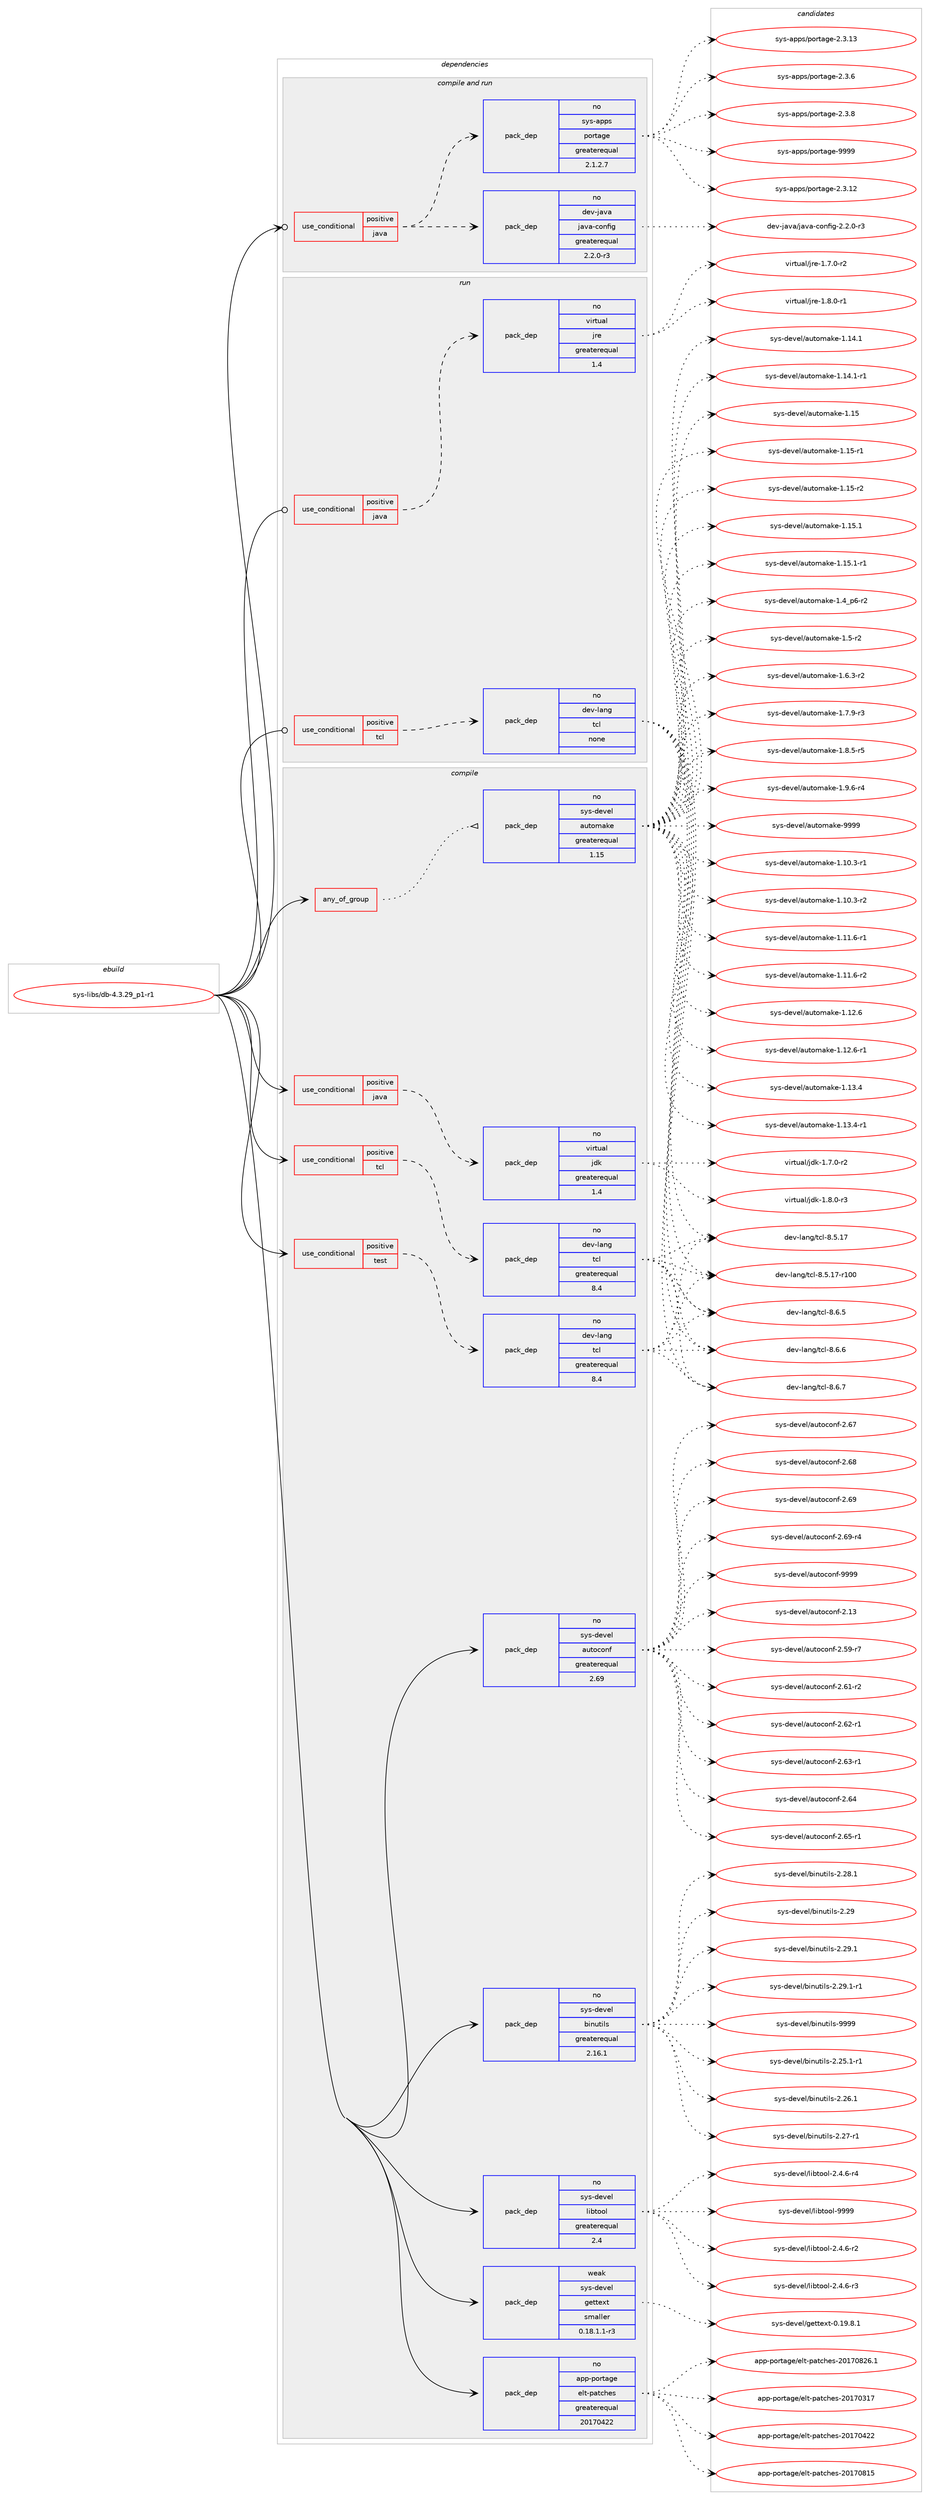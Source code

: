 digraph prolog {

# *************
# Graph options
# *************

newrank=true;
concentrate=true;
compound=true;
graph [rankdir=LR,fontname=Helvetica,fontsize=10,ranksep=1.5];#, ranksep=2.5, nodesep=0.2];
edge  [arrowhead=vee];
node  [fontname=Helvetica,fontsize=10];

# **********
# The ebuild
# **********

subgraph cluster_leftcol {
color=gray;
rank=same;
label=<<i>ebuild</i>>;
id [label="sys-libs/db-4.3.29_p1-r1", color=red, width=4, href="../sys-libs/db-4.3.29_p1-r1.svg"];
}

# ****************
# The dependencies
# ****************

subgraph cluster_midcol {
color=gray;
label=<<i>dependencies</i>>;
subgraph cluster_compile {
fillcolor="#eeeeee";
style=filled;
label=<<i>compile</i>>;
subgraph any8389 {
dependency493615 [label=<<TABLE BORDER="0" CELLBORDER="1" CELLSPACING="0" CELLPADDING="4"><TR><TD CELLPADDING="10">any_of_group</TD></TR></TABLE>>, shape=none, color=red];subgraph pack366933 {
dependency493616 [label=<<TABLE BORDER="0" CELLBORDER="1" CELLSPACING="0" CELLPADDING="4" WIDTH="220"><TR><TD ROWSPAN="6" CELLPADDING="30">pack_dep</TD></TR><TR><TD WIDTH="110">no</TD></TR><TR><TD>sys-devel</TD></TR><TR><TD>automake</TD></TR><TR><TD>greaterequal</TD></TR><TR><TD>1.15</TD></TR></TABLE>>, shape=none, color=blue];
}
dependency493615:e -> dependency493616:w [weight=20,style="dotted",arrowhead="oinv"];
}
id:e -> dependency493615:w [weight=20,style="solid",arrowhead="vee"];
subgraph cond117984 {
dependency493617 [label=<<TABLE BORDER="0" CELLBORDER="1" CELLSPACING="0" CELLPADDING="4"><TR><TD ROWSPAN="3" CELLPADDING="10">use_conditional</TD></TR><TR><TD>positive</TD></TR><TR><TD>java</TD></TR></TABLE>>, shape=none, color=red];
subgraph pack366934 {
dependency493618 [label=<<TABLE BORDER="0" CELLBORDER="1" CELLSPACING="0" CELLPADDING="4" WIDTH="220"><TR><TD ROWSPAN="6" CELLPADDING="30">pack_dep</TD></TR><TR><TD WIDTH="110">no</TD></TR><TR><TD>virtual</TD></TR><TR><TD>jdk</TD></TR><TR><TD>greaterequal</TD></TR><TR><TD>1.4</TD></TR></TABLE>>, shape=none, color=blue];
}
dependency493617:e -> dependency493618:w [weight=20,style="dashed",arrowhead="vee"];
}
id:e -> dependency493617:w [weight=20,style="solid",arrowhead="vee"];
subgraph cond117985 {
dependency493619 [label=<<TABLE BORDER="0" CELLBORDER="1" CELLSPACING="0" CELLPADDING="4"><TR><TD ROWSPAN="3" CELLPADDING="10">use_conditional</TD></TR><TR><TD>positive</TD></TR><TR><TD>tcl</TD></TR></TABLE>>, shape=none, color=red];
subgraph pack366935 {
dependency493620 [label=<<TABLE BORDER="0" CELLBORDER="1" CELLSPACING="0" CELLPADDING="4" WIDTH="220"><TR><TD ROWSPAN="6" CELLPADDING="30">pack_dep</TD></TR><TR><TD WIDTH="110">no</TD></TR><TR><TD>dev-lang</TD></TR><TR><TD>tcl</TD></TR><TR><TD>greaterequal</TD></TR><TR><TD>8.4</TD></TR></TABLE>>, shape=none, color=blue];
}
dependency493619:e -> dependency493620:w [weight=20,style="dashed",arrowhead="vee"];
}
id:e -> dependency493619:w [weight=20,style="solid",arrowhead="vee"];
subgraph cond117986 {
dependency493621 [label=<<TABLE BORDER="0" CELLBORDER="1" CELLSPACING="0" CELLPADDING="4"><TR><TD ROWSPAN="3" CELLPADDING="10">use_conditional</TD></TR><TR><TD>positive</TD></TR><TR><TD>test</TD></TR></TABLE>>, shape=none, color=red];
subgraph pack366936 {
dependency493622 [label=<<TABLE BORDER="0" CELLBORDER="1" CELLSPACING="0" CELLPADDING="4" WIDTH="220"><TR><TD ROWSPAN="6" CELLPADDING="30">pack_dep</TD></TR><TR><TD WIDTH="110">no</TD></TR><TR><TD>dev-lang</TD></TR><TR><TD>tcl</TD></TR><TR><TD>greaterequal</TD></TR><TR><TD>8.4</TD></TR></TABLE>>, shape=none, color=blue];
}
dependency493621:e -> dependency493622:w [weight=20,style="dashed",arrowhead="vee"];
}
id:e -> dependency493621:w [weight=20,style="solid",arrowhead="vee"];
subgraph pack366937 {
dependency493623 [label=<<TABLE BORDER="0" CELLBORDER="1" CELLSPACING="0" CELLPADDING="4" WIDTH="220"><TR><TD ROWSPAN="6" CELLPADDING="30">pack_dep</TD></TR><TR><TD WIDTH="110">no</TD></TR><TR><TD>app-portage</TD></TR><TR><TD>elt-patches</TD></TR><TR><TD>greaterequal</TD></TR><TR><TD>20170422</TD></TR></TABLE>>, shape=none, color=blue];
}
id:e -> dependency493623:w [weight=20,style="solid",arrowhead="vee"];
subgraph pack366938 {
dependency493624 [label=<<TABLE BORDER="0" CELLBORDER="1" CELLSPACING="0" CELLPADDING="4" WIDTH="220"><TR><TD ROWSPAN="6" CELLPADDING="30">pack_dep</TD></TR><TR><TD WIDTH="110">no</TD></TR><TR><TD>sys-devel</TD></TR><TR><TD>autoconf</TD></TR><TR><TD>greaterequal</TD></TR><TR><TD>2.69</TD></TR></TABLE>>, shape=none, color=blue];
}
id:e -> dependency493624:w [weight=20,style="solid",arrowhead="vee"];
subgraph pack366939 {
dependency493625 [label=<<TABLE BORDER="0" CELLBORDER="1" CELLSPACING="0" CELLPADDING="4" WIDTH="220"><TR><TD ROWSPAN="6" CELLPADDING="30">pack_dep</TD></TR><TR><TD WIDTH="110">no</TD></TR><TR><TD>sys-devel</TD></TR><TR><TD>binutils</TD></TR><TR><TD>greaterequal</TD></TR><TR><TD>2.16.1</TD></TR></TABLE>>, shape=none, color=blue];
}
id:e -> dependency493625:w [weight=20,style="solid",arrowhead="vee"];
subgraph pack366940 {
dependency493626 [label=<<TABLE BORDER="0" CELLBORDER="1" CELLSPACING="0" CELLPADDING="4" WIDTH="220"><TR><TD ROWSPAN="6" CELLPADDING="30">pack_dep</TD></TR><TR><TD WIDTH="110">no</TD></TR><TR><TD>sys-devel</TD></TR><TR><TD>libtool</TD></TR><TR><TD>greaterequal</TD></TR><TR><TD>2.4</TD></TR></TABLE>>, shape=none, color=blue];
}
id:e -> dependency493626:w [weight=20,style="solid",arrowhead="vee"];
subgraph pack366941 {
dependency493627 [label=<<TABLE BORDER="0" CELLBORDER="1" CELLSPACING="0" CELLPADDING="4" WIDTH="220"><TR><TD ROWSPAN="6" CELLPADDING="30">pack_dep</TD></TR><TR><TD WIDTH="110">weak</TD></TR><TR><TD>sys-devel</TD></TR><TR><TD>gettext</TD></TR><TR><TD>smaller</TD></TR><TR><TD>0.18.1.1-r3</TD></TR></TABLE>>, shape=none, color=blue];
}
id:e -> dependency493627:w [weight=20,style="solid",arrowhead="vee"];
}
subgraph cluster_compileandrun {
fillcolor="#eeeeee";
style=filled;
label=<<i>compile and run</i>>;
subgraph cond117987 {
dependency493628 [label=<<TABLE BORDER="0" CELLBORDER="1" CELLSPACING="0" CELLPADDING="4"><TR><TD ROWSPAN="3" CELLPADDING="10">use_conditional</TD></TR><TR><TD>positive</TD></TR><TR><TD>java</TD></TR></TABLE>>, shape=none, color=red];
subgraph pack366942 {
dependency493629 [label=<<TABLE BORDER="0" CELLBORDER="1" CELLSPACING="0" CELLPADDING="4" WIDTH="220"><TR><TD ROWSPAN="6" CELLPADDING="30">pack_dep</TD></TR><TR><TD WIDTH="110">no</TD></TR><TR><TD>dev-java</TD></TR><TR><TD>java-config</TD></TR><TR><TD>greaterequal</TD></TR><TR><TD>2.2.0-r3</TD></TR></TABLE>>, shape=none, color=blue];
}
dependency493628:e -> dependency493629:w [weight=20,style="dashed",arrowhead="vee"];
subgraph pack366943 {
dependency493630 [label=<<TABLE BORDER="0" CELLBORDER="1" CELLSPACING="0" CELLPADDING="4" WIDTH="220"><TR><TD ROWSPAN="6" CELLPADDING="30">pack_dep</TD></TR><TR><TD WIDTH="110">no</TD></TR><TR><TD>sys-apps</TD></TR><TR><TD>portage</TD></TR><TR><TD>greaterequal</TD></TR><TR><TD>2.1.2.7</TD></TR></TABLE>>, shape=none, color=blue];
}
dependency493628:e -> dependency493630:w [weight=20,style="dashed",arrowhead="vee"];
}
id:e -> dependency493628:w [weight=20,style="solid",arrowhead="odotvee"];
}
subgraph cluster_run {
fillcolor="#eeeeee";
style=filled;
label=<<i>run</i>>;
subgraph cond117988 {
dependency493631 [label=<<TABLE BORDER="0" CELLBORDER="1" CELLSPACING="0" CELLPADDING="4"><TR><TD ROWSPAN="3" CELLPADDING="10">use_conditional</TD></TR><TR><TD>positive</TD></TR><TR><TD>java</TD></TR></TABLE>>, shape=none, color=red];
subgraph pack366944 {
dependency493632 [label=<<TABLE BORDER="0" CELLBORDER="1" CELLSPACING="0" CELLPADDING="4" WIDTH="220"><TR><TD ROWSPAN="6" CELLPADDING="30">pack_dep</TD></TR><TR><TD WIDTH="110">no</TD></TR><TR><TD>virtual</TD></TR><TR><TD>jre</TD></TR><TR><TD>greaterequal</TD></TR><TR><TD>1.4</TD></TR></TABLE>>, shape=none, color=blue];
}
dependency493631:e -> dependency493632:w [weight=20,style="dashed",arrowhead="vee"];
}
id:e -> dependency493631:w [weight=20,style="solid",arrowhead="odot"];
subgraph cond117989 {
dependency493633 [label=<<TABLE BORDER="0" CELLBORDER="1" CELLSPACING="0" CELLPADDING="4"><TR><TD ROWSPAN="3" CELLPADDING="10">use_conditional</TD></TR><TR><TD>positive</TD></TR><TR><TD>tcl</TD></TR></TABLE>>, shape=none, color=red];
subgraph pack366945 {
dependency493634 [label=<<TABLE BORDER="0" CELLBORDER="1" CELLSPACING="0" CELLPADDING="4" WIDTH="220"><TR><TD ROWSPAN="6" CELLPADDING="30">pack_dep</TD></TR><TR><TD WIDTH="110">no</TD></TR><TR><TD>dev-lang</TD></TR><TR><TD>tcl</TD></TR><TR><TD>none</TD></TR><TR><TD></TD></TR></TABLE>>, shape=none, color=blue];
}
dependency493633:e -> dependency493634:w [weight=20,style="dashed",arrowhead="vee"];
}
id:e -> dependency493633:w [weight=20,style="solid",arrowhead="odot"];
}
}

# **************
# The candidates
# **************

subgraph cluster_choices {
rank=same;
color=gray;
label=<<i>candidates</i>>;

subgraph choice366933 {
color=black;
nodesep=1;
choice11512111545100101118101108479711711611110997107101454946494846514511449 [label="sys-devel/automake-1.10.3-r1", color=red, width=4,href="../sys-devel/automake-1.10.3-r1.svg"];
choice11512111545100101118101108479711711611110997107101454946494846514511450 [label="sys-devel/automake-1.10.3-r2", color=red, width=4,href="../sys-devel/automake-1.10.3-r2.svg"];
choice11512111545100101118101108479711711611110997107101454946494946544511449 [label="sys-devel/automake-1.11.6-r1", color=red, width=4,href="../sys-devel/automake-1.11.6-r1.svg"];
choice11512111545100101118101108479711711611110997107101454946494946544511450 [label="sys-devel/automake-1.11.6-r2", color=red, width=4,href="../sys-devel/automake-1.11.6-r2.svg"];
choice1151211154510010111810110847971171161111099710710145494649504654 [label="sys-devel/automake-1.12.6", color=red, width=4,href="../sys-devel/automake-1.12.6.svg"];
choice11512111545100101118101108479711711611110997107101454946495046544511449 [label="sys-devel/automake-1.12.6-r1", color=red, width=4,href="../sys-devel/automake-1.12.6-r1.svg"];
choice1151211154510010111810110847971171161111099710710145494649514652 [label="sys-devel/automake-1.13.4", color=red, width=4,href="../sys-devel/automake-1.13.4.svg"];
choice11512111545100101118101108479711711611110997107101454946495146524511449 [label="sys-devel/automake-1.13.4-r1", color=red, width=4,href="../sys-devel/automake-1.13.4-r1.svg"];
choice1151211154510010111810110847971171161111099710710145494649524649 [label="sys-devel/automake-1.14.1", color=red, width=4,href="../sys-devel/automake-1.14.1.svg"];
choice11512111545100101118101108479711711611110997107101454946495246494511449 [label="sys-devel/automake-1.14.1-r1", color=red, width=4,href="../sys-devel/automake-1.14.1-r1.svg"];
choice115121115451001011181011084797117116111109971071014549464953 [label="sys-devel/automake-1.15", color=red, width=4,href="../sys-devel/automake-1.15.svg"];
choice1151211154510010111810110847971171161111099710710145494649534511449 [label="sys-devel/automake-1.15-r1", color=red, width=4,href="../sys-devel/automake-1.15-r1.svg"];
choice1151211154510010111810110847971171161111099710710145494649534511450 [label="sys-devel/automake-1.15-r2", color=red, width=4,href="../sys-devel/automake-1.15-r2.svg"];
choice1151211154510010111810110847971171161111099710710145494649534649 [label="sys-devel/automake-1.15.1", color=red, width=4,href="../sys-devel/automake-1.15.1.svg"];
choice11512111545100101118101108479711711611110997107101454946495346494511449 [label="sys-devel/automake-1.15.1-r1", color=red, width=4,href="../sys-devel/automake-1.15.1-r1.svg"];
choice115121115451001011181011084797117116111109971071014549465295112544511450 [label="sys-devel/automake-1.4_p6-r2", color=red, width=4,href="../sys-devel/automake-1.4_p6-r2.svg"];
choice11512111545100101118101108479711711611110997107101454946534511450 [label="sys-devel/automake-1.5-r2", color=red, width=4,href="../sys-devel/automake-1.5-r2.svg"];
choice115121115451001011181011084797117116111109971071014549465446514511450 [label="sys-devel/automake-1.6.3-r2", color=red, width=4,href="../sys-devel/automake-1.6.3-r2.svg"];
choice115121115451001011181011084797117116111109971071014549465546574511451 [label="sys-devel/automake-1.7.9-r3", color=red, width=4,href="../sys-devel/automake-1.7.9-r3.svg"];
choice115121115451001011181011084797117116111109971071014549465646534511453 [label="sys-devel/automake-1.8.5-r5", color=red, width=4,href="../sys-devel/automake-1.8.5-r5.svg"];
choice115121115451001011181011084797117116111109971071014549465746544511452 [label="sys-devel/automake-1.9.6-r4", color=red, width=4,href="../sys-devel/automake-1.9.6-r4.svg"];
choice115121115451001011181011084797117116111109971071014557575757 [label="sys-devel/automake-9999", color=red, width=4,href="../sys-devel/automake-9999.svg"];
dependency493616:e -> choice11512111545100101118101108479711711611110997107101454946494846514511449:w [style=dotted,weight="100"];
dependency493616:e -> choice11512111545100101118101108479711711611110997107101454946494846514511450:w [style=dotted,weight="100"];
dependency493616:e -> choice11512111545100101118101108479711711611110997107101454946494946544511449:w [style=dotted,weight="100"];
dependency493616:e -> choice11512111545100101118101108479711711611110997107101454946494946544511450:w [style=dotted,weight="100"];
dependency493616:e -> choice1151211154510010111810110847971171161111099710710145494649504654:w [style=dotted,weight="100"];
dependency493616:e -> choice11512111545100101118101108479711711611110997107101454946495046544511449:w [style=dotted,weight="100"];
dependency493616:e -> choice1151211154510010111810110847971171161111099710710145494649514652:w [style=dotted,weight="100"];
dependency493616:e -> choice11512111545100101118101108479711711611110997107101454946495146524511449:w [style=dotted,weight="100"];
dependency493616:e -> choice1151211154510010111810110847971171161111099710710145494649524649:w [style=dotted,weight="100"];
dependency493616:e -> choice11512111545100101118101108479711711611110997107101454946495246494511449:w [style=dotted,weight="100"];
dependency493616:e -> choice115121115451001011181011084797117116111109971071014549464953:w [style=dotted,weight="100"];
dependency493616:e -> choice1151211154510010111810110847971171161111099710710145494649534511449:w [style=dotted,weight="100"];
dependency493616:e -> choice1151211154510010111810110847971171161111099710710145494649534511450:w [style=dotted,weight="100"];
dependency493616:e -> choice1151211154510010111810110847971171161111099710710145494649534649:w [style=dotted,weight="100"];
dependency493616:e -> choice11512111545100101118101108479711711611110997107101454946495346494511449:w [style=dotted,weight="100"];
dependency493616:e -> choice115121115451001011181011084797117116111109971071014549465295112544511450:w [style=dotted,weight="100"];
dependency493616:e -> choice11512111545100101118101108479711711611110997107101454946534511450:w [style=dotted,weight="100"];
dependency493616:e -> choice115121115451001011181011084797117116111109971071014549465446514511450:w [style=dotted,weight="100"];
dependency493616:e -> choice115121115451001011181011084797117116111109971071014549465546574511451:w [style=dotted,weight="100"];
dependency493616:e -> choice115121115451001011181011084797117116111109971071014549465646534511453:w [style=dotted,weight="100"];
dependency493616:e -> choice115121115451001011181011084797117116111109971071014549465746544511452:w [style=dotted,weight="100"];
dependency493616:e -> choice115121115451001011181011084797117116111109971071014557575757:w [style=dotted,weight="100"];
}
subgraph choice366934 {
color=black;
nodesep=1;
choice11810511411611797108471061001074549465546484511450 [label="virtual/jdk-1.7.0-r2", color=red, width=4,href="../virtual/jdk-1.7.0-r2.svg"];
choice11810511411611797108471061001074549465646484511451 [label="virtual/jdk-1.8.0-r3", color=red, width=4,href="../virtual/jdk-1.8.0-r3.svg"];
dependency493618:e -> choice11810511411611797108471061001074549465546484511450:w [style=dotted,weight="100"];
dependency493618:e -> choice11810511411611797108471061001074549465646484511451:w [style=dotted,weight="100"];
}
subgraph choice366935 {
color=black;
nodesep=1;
choice1001011184510897110103471169910845564653464955 [label="dev-lang/tcl-8.5.17", color=red, width=4,href="../dev-lang/tcl-8.5.17.svg"];
choice100101118451089711010347116991084556465346495545114494848 [label="dev-lang/tcl-8.5.17-r100", color=red, width=4,href="../dev-lang/tcl-8.5.17-r100.svg"];
choice10010111845108971101034711699108455646544653 [label="dev-lang/tcl-8.6.5", color=red, width=4,href="../dev-lang/tcl-8.6.5.svg"];
choice10010111845108971101034711699108455646544654 [label="dev-lang/tcl-8.6.6", color=red, width=4,href="../dev-lang/tcl-8.6.6.svg"];
choice10010111845108971101034711699108455646544655 [label="dev-lang/tcl-8.6.7", color=red, width=4,href="../dev-lang/tcl-8.6.7.svg"];
dependency493620:e -> choice1001011184510897110103471169910845564653464955:w [style=dotted,weight="100"];
dependency493620:e -> choice100101118451089711010347116991084556465346495545114494848:w [style=dotted,weight="100"];
dependency493620:e -> choice10010111845108971101034711699108455646544653:w [style=dotted,weight="100"];
dependency493620:e -> choice10010111845108971101034711699108455646544654:w [style=dotted,weight="100"];
dependency493620:e -> choice10010111845108971101034711699108455646544655:w [style=dotted,weight="100"];
}
subgraph choice366936 {
color=black;
nodesep=1;
choice1001011184510897110103471169910845564653464955 [label="dev-lang/tcl-8.5.17", color=red, width=4,href="../dev-lang/tcl-8.5.17.svg"];
choice100101118451089711010347116991084556465346495545114494848 [label="dev-lang/tcl-8.5.17-r100", color=red, width=4,href="../dev-lang/tcl-8.5.17-r100.svg"];
choice10010111845108971101034711699108455646544653 [label="dev-lang/tcl-8.6.5", color=red, width=4,href="../dev-lang/tcl-8.6.5.svg"];
choice10010111845108971101034711699108455646544654 [label="dev-lang/tcl-8.6.6", color=red, width=4,href="../dev-lang/tcl-8.6.6.svg"];
choice10010111845108971101034711699108455646544655 [label="dev-lang/tcl-8.6.7", color=red, width=4,href="../dev-lang/tcl-8.6.7.svg"];
dependency493622:e -> choice1001011184510897110103471169910845564653464955:w [style=dotted,weight="100"];
dependency493622:e -> choice100101118451089711010347116991084556465346495545114494848:w [style=dotted,weight="100"];
dependency493622:e -> choice10010111845108971101034711699108455646544653:w [style=dotted,weight="100"];
dependency493622:e -> choice10010111845108971101034711699108455646544654:w [style=dotted,weight="100"];
dependency493622:e -> choice10010111845108971101034711699108455646544655:w [style=dotted,weight="100"];
}
subgraph choice366937 {
color=black;
nodesep=1;
choice97112112451121111141169710310147101108116451129711699104101115455048495548514955 [label="app-portage/elt-patches-20170317", color=red, width=4,href="../app-portage/elt-patches-20170317.svg"];
choice97112112451121111141169710310147101108116451129711699104101115455048495548525050 [label="app-portage/elt-patches-20170422", color=red, width=4,href="../app-portage/elt-patches-20170422.svg"];
choice97112112451121111141169710310147101108116451129711699104101115455048495548564953 [label="app-portage/elt-patches-20170815", color=red, width=4,href="../app-portage/elt-patches-20170815.svg"];
choice971121124511211111411697103101471011081164511297116991041011154550484955485650544649 [label="app-portage/elt-patches-20170826.1", color=red, width=4,href="../app-portage/elt-patches-20170826.1.svg"];
dependency493623:e -> choice97112112451121111141169710310147101108116451129711699104101115455048495548514955:w [style=dotted,weight="100"];
dependency493623:e -> choice97112112451121111141169710310147101108116451129711699104101115455048495548525050:w [style=dotted,weight="100"];
dependency493623:e -> choice97112112451121111141169710310147101108116451129711699104101115455048495548564953:w [style=dotted,weight="100"];
dependency493623:e -> choice971121124511211111411697103101471011081164511297116991041011154550484955485650544649:w [style=dotted,weight="100"];
}
subgraph choice366938 {
color=black;
nodesep=1;
choice115121115451001011181011084797117116111991111101024550464951 [label="sys-devel/autoconf-2.13", color=red, width=4,href="../sys-devel/autoconf-2.13.svg"];
choice1151211154510010111810110847971171161119911111010245504653574511455 [label="sys-devel/autoconf-2.59-r7", color=red, width=4,href="../sys-devel/autoconf-2.59-r7.svg"];
choice1151211154510010111810110847971171161119911111010245504654494511450 [label="sys-devel/autoconf-2.61-r2", color=red, width=4,href="../sys-devel/autoconf-2.61-r2.svg"];
choice1151211154510010111810110847971171161119911111010245504654504511449 [label="sys-devel/autoconf-2.62-r1", color=red, width=4,href="../sys-devel/autoconf-2.62-r1.svg"];
choice1151211154510010111810110847971171161119911111010245504654514511449 [label="sys-devel/autoconf-2.63-r1", color=red, width=4,href="../sys-devel/autoconf-2.63-r1.svg"];
choice115121115451001011181011084797117116111991111101024550465452 [label="sys-devel/autoconf-2.64", color=red, width=4,href="../sys-devel/autoconf-2.64.svg"];
choice1151211154510010111810110847971171161119911111010245504654534511449 [label="sys-devel/autoconf-2.65-r1", color=red, width=4,href="../sys-devel/autoconf-2.65-r1.svg"];
choice115121115451001011181011084797117116111991111101024550465455 [label="sys-devel/autoconf-2.67", color=red, width=4,href="../sys-devel/autoconf-2.67.svg"];
choice115121115451001011181011084797117116111991111101024550465456 [label="sys-devel/autoconf-2.68", color=red, width=4,href="../sys-devel/autoconf-2.68.svg"];
choice115121115451001011181011084797117116111991111101024550465457 [label="sys-devel/autoconf-2.69", color=red, width=4,href="../sys-devel/autoconf-2.69.svg"];
choice1151211154510010111810110847971171161119911111010245504654574511452 [label="sys-devel/autoconf-2.69-r4", color=red, width=4,href="../sys-devel/autoconf-2.69-r4.svg"];
choice115121115451001011181011084797117116111991111101024557575757 [label="sys-devel/autoconf-9999", color=red, width=4,href="../sys-devel/autoconf-9999.svg"];
dependency493624:e -> choice115121115451001011181011084797117116111991111101024550464951:w [style=dotted,weight="100"];
dependency493624:e -> choice1151211154510010111810110847971171161119911111010245504653574511455:w [style=dotted,weight="100"];
dependency493624:e -> choice1151211154510010111810110847971171161119911111010245504654494511450:w [style=dotted,weight="100"];
dependency493624:e -> choice1151211154510010111810110847971171161119911111010245504654504511449:w [style=dotted,weight="100"];
dependency493624:e -> choice1151211154510010111810110847971171161119911111010245504654514511449:w [style=dotted,weight="100"];
dependency493624:e -> choice115121115451001011181011084797117116111991111101024550465452:w [style=dotted,weight="100"];
dependency493624:e -> choice1151211154510010111810110847971171161119911111010245504654534511449:w [style=dotted,weight="100"];
dependency493624:e -> choice115121115451001011181011084797117116111991111101024550465455:w [style=dotted,weight="100"];
dependency493624:e -> choice115121115451001011181011084797117116111991111101024550465456:w [style=dotted,weight="100"];
dependency493624:e -> choice115121115451001011181011084797117116111991111101024550465457:w [style=dotted,weight="100"];
dependency493624:e -> choice1151211154510010111810110847971171161119911111010245504654574511452:w [style=dotted,weight="100"];
dependency493624:e -> choice115121115451001011181011084797117116111991111101024557575757:w [style=dotted,weight="100"];
}
subgraph choice366939 {
color=black;
nodesep=1;
choice115121115451001011181011084798105110117116105108115455046505346494511449 [label="sys-devel/binutils-2.25.1-r1", color=red, width=4,href="../sys-devel/binutils-2.25.1-r1.svg"];
choice11512111545100101118101108479810511011711610510811545504650544649 [label="sys-devel/binutils-2.26.1", color=red, width=4,href="../sys-devel/binutils-2.26.1.svg"];
choice11512111545100101118101108479810511011711610510811545504650554511449 [label="sys-devel/binutils-2.27-r1", color=red, width=4,href="../sys-devel/binutils-2.27-r1.svg"];
choice11512111545100101118101108479810511011711610510811545504650564649 [label="sys-devel/binutils-2.28.1", color=red, width=4,href="../sys-devel/binutils-2.28.1.svg"];
choice1151211154510010111810110847981051101171161051081154550465057 [label="sys-devel/binutils-2.29", color=red, width=4,href="../sys-devel/binutils-2.29.svg"];
choice11512111545100101118101108479810511011711610510811545504650574649 [label="sys-devel/binutils-2.29.1", color=red, width=4,href="../sys-devel/binutils-2.29.1.svg"];
choice115121115451001011181011084798105110117116105108115455046505746494511449 [label="sys-devel/binutils-2.29.1-r1", color=red, width=4,href="../sys-devel/binutils-2.29.1-r1.svg"];
choice1151211154510010111810110847981051101171161051081154557575757 [label="sys-devel/binutils-9999", color=red, width=4,href="../sys-devel/binutils-9999.svg"];
dependency493625:e -> choice115121115451001011181011084798105110117116105108115455046505346494511449:w [style=dotted,weight="100"];
dependency493625:e -> choice11512111545100101118101108479810511011711610510811545504650544649:w [style=dotted,weight="100"];
dependency493625:e -> choice11512111545100101118101108479810511011711610510811545504650554511449:w [style=dotted,weight="100"];
dependency493625:e -> choice11512111545100101118101108479810511011711610510811545504650564649:w [style=dotted,weight="100"];
dependency493625:e -> choice1151211154510010111810110847981051101171161051081154550465057:w [style=dotted,weight="100"];
dependency493625:e -> choice11512111545100101118101108479810511011711610510811545504650574649:w [style=dotted,weight="100"];
dependency493625:e -> choice115121115451001011181011084798105110117116105108115455046505746494511449:w [style=dotted,weight="100"];
dependency493625:e -> choice1151211154510010111810110847981051101171161051081154557575757:w [style=dotted,weight="100"];
}
subgraph choice366940 {
color=black;
nodesep=1;
choice1151211154510010111810110847108105981161111111084550465246544511450 [label="sys-devel/libtool-2.4.6-r2", color=red, width=4,href="../sys-devel/libtool-2.4.6-r2.svg"];
choice1151211154510010111810110847108105981161111111084550465246544511451 [label="sys-devel/libtool-2.4.6-r3", color=red, width=4,href="../sys-devel/libtool-2.4.6-r3.svg"];
choice1151211154510010111810110847108105981161111111084550465246544511452 [label="sys-devel/libtool-2.4.6-r4", color=red, width=4,href="../sys-devel/libtool-2.4.6-r4.svg"];
choice1151211154510010111810110847108105981161111111084557575757 [label="sys-devel/libtool-9999", color=red, width=4,href="../sys-devel/libtool-9999.svg"];
dependency493626:e -> choice1151211154510010111810110847108105981161111111084550465246544511450:w [style=dotted,weight="100"];
dependency493626:e -> choice1151211154510010111810110847108105981161111111084550465246544511451:w [style=dotted,weight="100"];
dependency493626:e -> choice1151211154510010111810110847108105981161111111084550465246544511452:w [style=dotted,weight="100"];
dependency493626:e -> choice1151211154510010111810110847108105981161111111084557575757:w [style=dotted,weight="100"];
}
subgraph choice366941 {
color=black;
nodesep=1;
choice1151211154510010111810110847103101116116101120116454846495746564649 [label="sys-devel/gettext-0.19.8.1", color=red, width=4,href="../sys-devel/gettext-0.19.8.1.svg"];
dependency493627:e -> choice1151211154510010111810110847103101116116101120116454846495746564649:w [style=dotted,weight="100"];
}
subgraph choice366942 {
color=black;
nodesep=1;
choice10010111845106971189747106971189745991111101021051034550465046484511451 [label="dev-java/java-config-2.2.0-r3", color=red, width=4,href="../dev-java/java-config-2.2.0-r3.svg"];
dependency493629:e -> choice10010111845106971189747106971189745991111101021051034550465046484511451:w [style=dotted,weight="100"];
}
subgraph choice366943 {
color=black;
nodesep=1;
choice1151211154597112112115471121111141169710310145504651464950 [label="sys-apps/portage-2.3.12", color=red, width=4,href="../sys-apps/portage-2.3.12.svg"];
choice1151211154597112112115471121111141169710310145504651464951 [label="sys-apps/portage-2.3.13", color=red, width=4,href="../sys-apps/portage-2.3.13.svg"];
choice11512111545971121121154711211111411697103101455046514654 [label="sys-apps/portage-2.3.6", color=red, width=4,href="../sys-apps/portage-2.3.6.svg"];
choice11512111545971121121154711211111411697103101455046514656 [label="sys-apps/portage-2.3.8", color=red, width=4,href="../sys-apps/portage-2.3.8.svg"];
choice115121115459711211211547112111114116971031014557575757 [label="sys-apps/portage-9999", color=red, width=4,href="../sys-apps/portage-9999.svg"];
dependency493630:e -> choice1151211154597112112115471121111141169710310145504651464950:w [style=dotted,weight="100"];
dependency493630:e -> choice1151211154597112112115471121111141169710310145504651464951:w [style=dotted,weight="100"];
dependency493630:e -> choice11512111545971121121154711211111411697103101455046514654:w [style=dotted,weight="100"];
dependency493630:e -> choice11512111545971121121154711211111411697103101455046514656:w [style=dotted,weight="100"];
dependency493630:e -> choice115121115459711211211547112111114116971031014557575757:w [style=dotted,weight="100"];
}
subgraph choice366944 {
color=black;
nodesep=1;
choice11810511411611797108471061141014549465546484511450 [label="virtual/jre-1.7.0-r2", color=red, width=4,href="../virtual/jre-1.7.0-r2.svg"];
choice11810511411611797108471061141014549465646484511449 [label="virtual/jre-1.8.0-r1", color=red, width=4,href="../virtual/jre-1.8.0-r1.svg"];
dependency493632:e -> choice11810511411611797108471061141014549465546484511450:w [style=dotted,weight="100"];
dependency493632:e -> choice11810511411611797108471061141014549465646484511449:w [style=dotted,weight="100"];
}
subgraph choice366945 {
color=black;
nodesep=1;
choice1001011184510897110103471169910845564653464955 [label="dev-lang/tcl-8.5.17", color=red, width=4,href="../dev-lang/tcl-8.5.17.svg"];
choice100101118451089711010347116991084556465346495545114494848 [label="dev-lang/tcl-8.5.17-r100", color=red, width=4,href="../dev-lang/tcl-8.5.17-r100.svg"];
choice10010111845108971101034711699108455646544653 [label="dev-lang/tcl-8.6.5", color=red, width=4,href="../dev-lang/tcl-8.6.5.svg"];
choice10010111845108971101034711699108455646544654 [label="dev-lang/tcl-8.6.6", color=red, width=4,href="../dev-lang/tcl-8.6.6.svg"];
choice10010111845108971101034711699108455646544655 [label="dev-lang/tcl-8.6.7", color=red, width=4,href="../dev-lang/tcl-8.6.7.svg"];
dependency493634:e -> choice1001011184510897110103471169910845564653464955:w [style=dotted,weight="100"];
dependency493634:e -> choice100101118451089711010347116991084556465346495545114494848:w [style=dotted,weight="100"];
dependency493634:e -> choice10010111845108971101034711699108455646544653:w [style=dotted,weight="100"];
dependency493634:e -> choice10010111845108971101034711699108455646544654:w [style=dotted,weight="100"];
dependency493634:e -> choice10010111845108971101034711699108455646544655:w [style=dotted,weight="100"];
}
}

}
